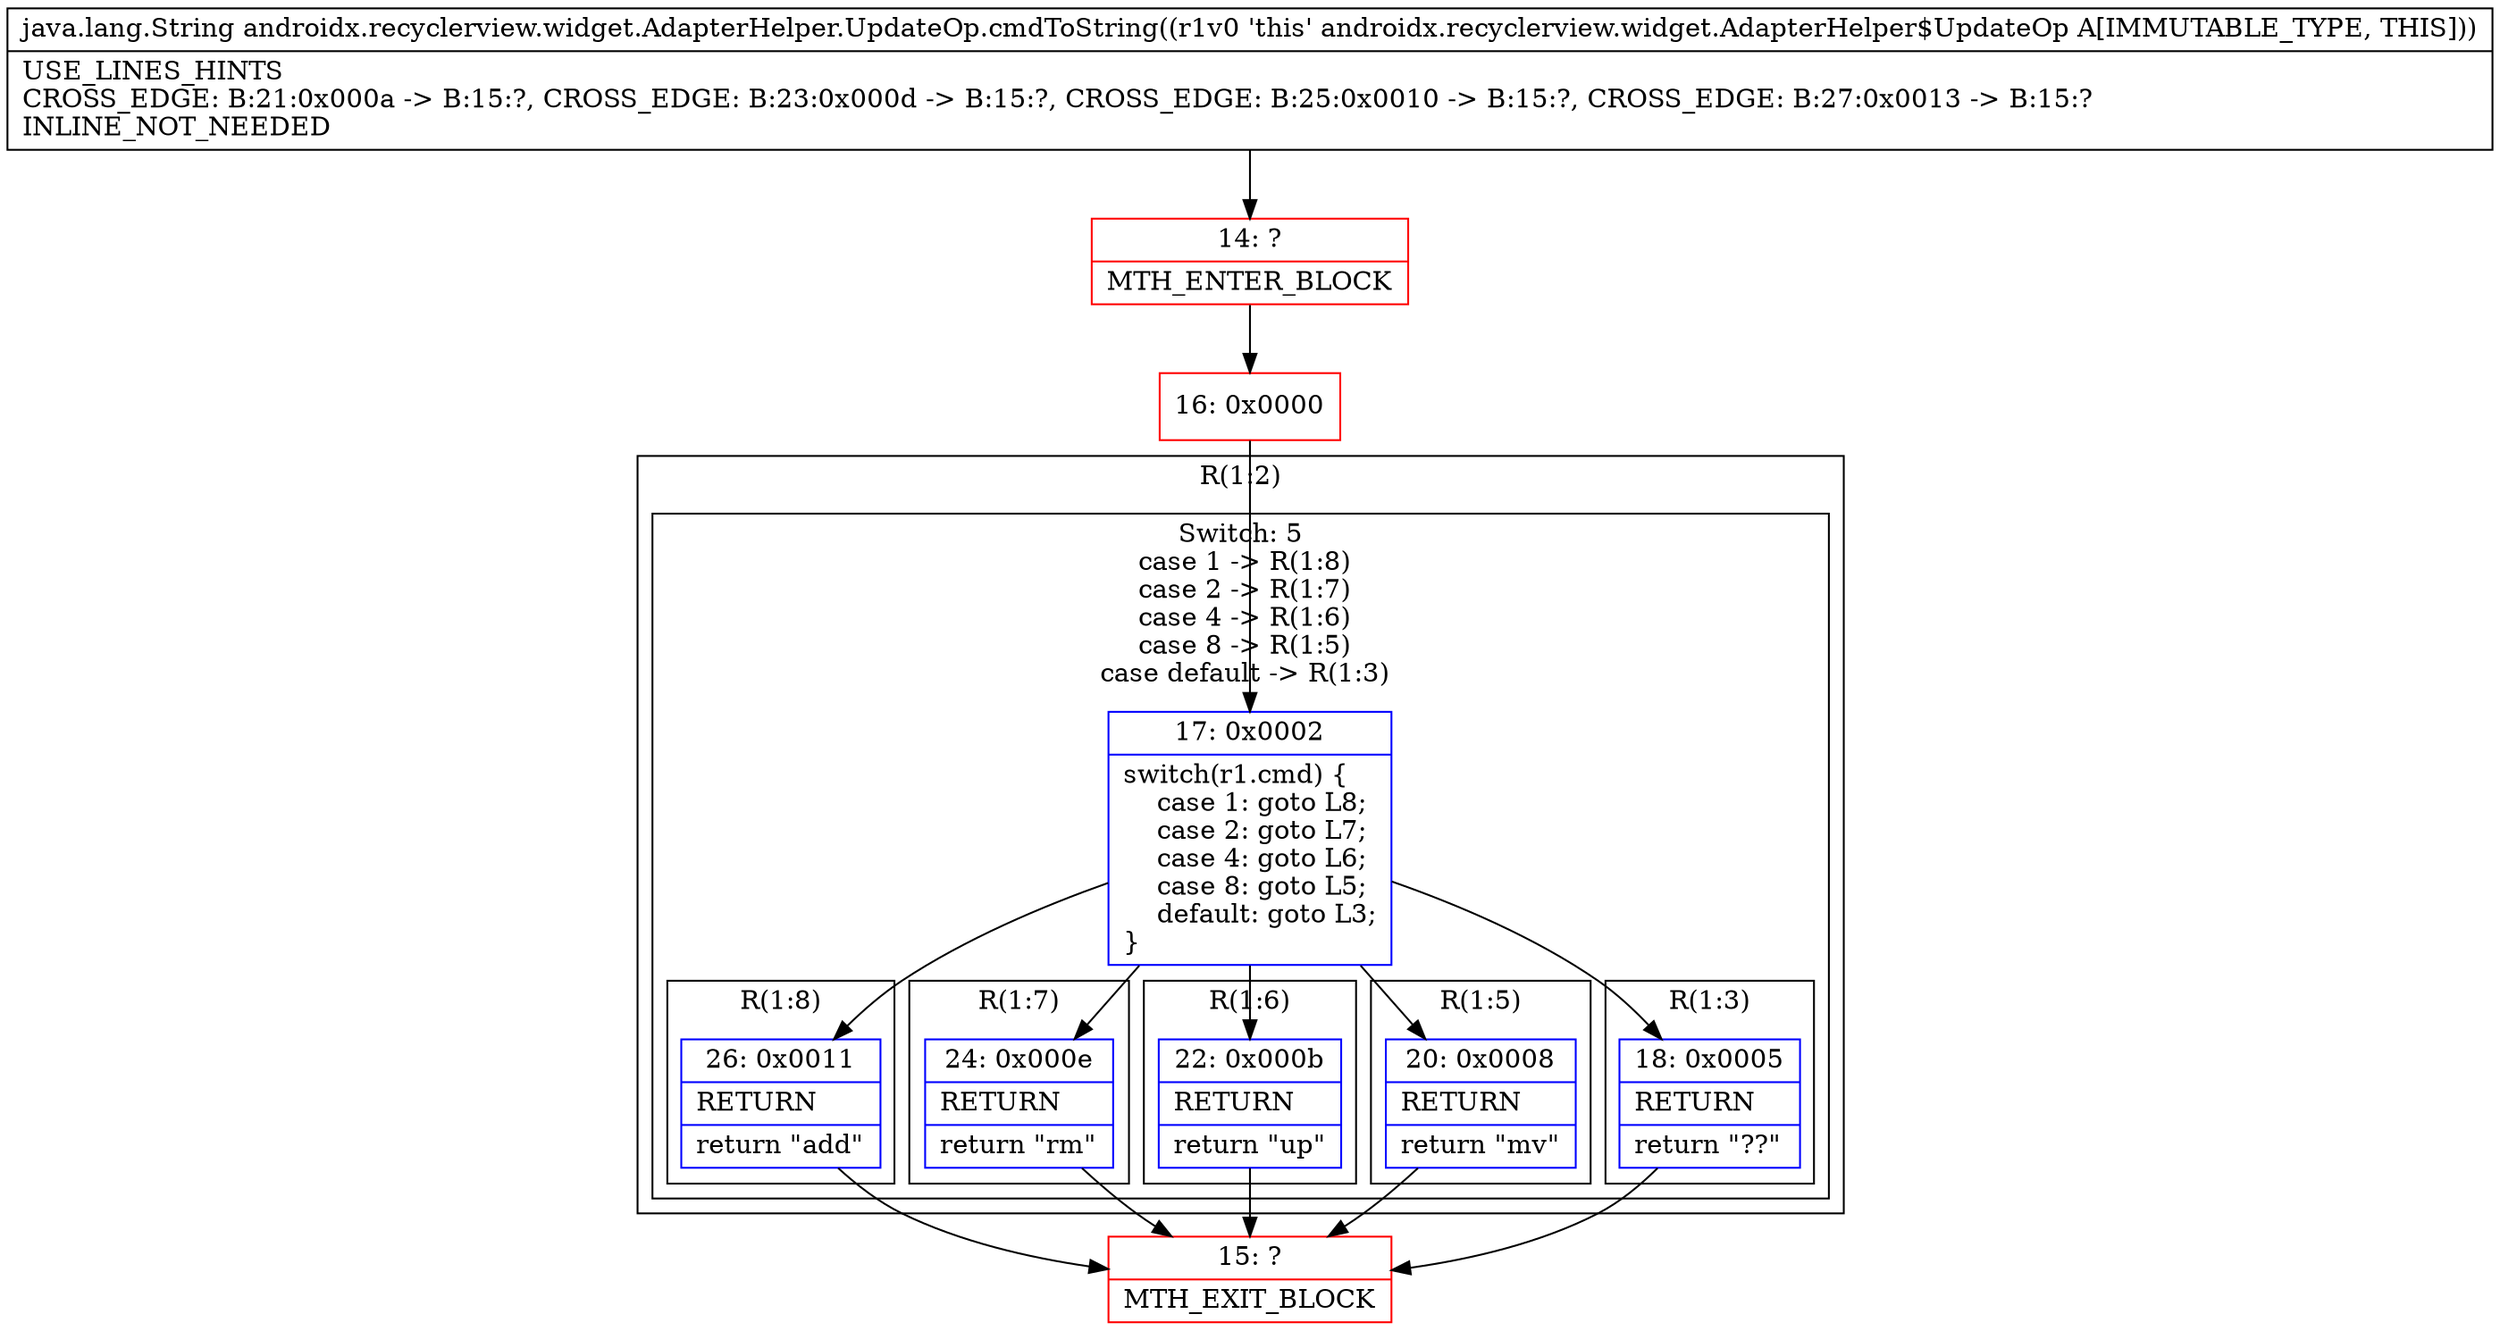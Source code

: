 digraph "CFG forandroidx.recyclerview.widget.AdapterHelper.UpdateOp.cmdToString()Ljava\/lang\/String;" {
subgraph cluster_Region_1355941840 {
label = "R(1:2)";
node [shape=record,color=blue];
subgraph cluster_SwitchRegion_1274380494 {
label = "Switch: 5
 case 1 -> R(1:8)
 case 2 -> R(1:7)
 case 4 -> R(1:6)
 case 8 -> R(1:5)
 case default -> R(1:3)";
node [shape=record,color=blue];
Node_17 [shape=record,label="{17\:\ 0x0002|switch(r1.cmd) \{\l    case 1: goto L8;\l    case 2: goto L7;\l    case 4: goto L6;\l    case 8: goto L5;\l    default: goto L3;\l\}\l}"];
subgraph cluster_Region_1504457961 {
label = "R(1:8)";
node [shape=record,color=blue];
Node_26 [shape=record,label="{26\:\ 0x0011|RETURN\l|return \"add\"\l}"];
}
subgraph cluster_Region_872407869 {
label = "R(1:7)";
node [shape=record,color=blue];
Node_24 [shape=record,label="{24\:\ 0x000e|RETURN\l|return \"rm\"\l}"];
}
subgraph cluster_Region_1943244309 {
label = "R(1:6)";
node [shape=record,color=blue];
Node_22 [shape=record,label="{22\:\ 0x000b|RETURN\l|return \"up\"\l}"];
}
subgraph cluster_Region_340235089 {
label = "R(1:5)";
node [shape=record,color=blue];
Node_20 [shape=record,label="{20\:\ 0x0008|RETURN\l|return \"mv\"\l}"];
}
subgraph cluster_Region_754251340 {
label = "R(1:3)";
node [shape=record,color=blue];
Node_18 [shape=record,label="{18\:\ 0x0005|RETURN\l|return \"??\"\l}"];
}
}
}
Node_14 [shape=record,color=red,label="{14\:\ ?|MTH_ENTER_BLOCK\l}"];
Node_16 [shape=record,color=red,label="{16\:\ 0x0000}"];
Node_15 [shape=record,color=red,label="{15\:\ ?|MTH_EXIT_BLOCK\l}"];
MethodNode[shape=record,label="{java.lang.String androidx.recyclerview.widget.AdapterHelper.UpdateOp.cmdToString((r1v0 'this' androidx.recyclerview.widget.AdapterHelper$UpdateOp A[IMMUTABLE_TYPE, THIS]))  | USE_LINES_HINTS\lCROSS_EDGE: B:21:0x000a \-\> B:15:?, CROSS_EDGE: B:23:0x000d \-\> B:15:?, CROSS_EDGE: B:25:0x0010 \-\> B:15:?, CROSS_EDGE: B:27:0x0013 \-\> B:15:?\lINLINE_NOT_NEEDED\l}"];
MethodNode -> Node_14;Node_17 -> Node_18;
Node_17 -> Node_20;
Node_17 -> Node_22;
Node_17 -> Node_24;
Node_17 -> Node_26;
Node_26 -> Node_15;
Node_24 -> Node_15;
Node_22 -> Node_15;
Node_20 -> Node_15;
Node_18 -> Node_15;
Node_14 -> Node_16;
Node_16 -> Node_17;
}

